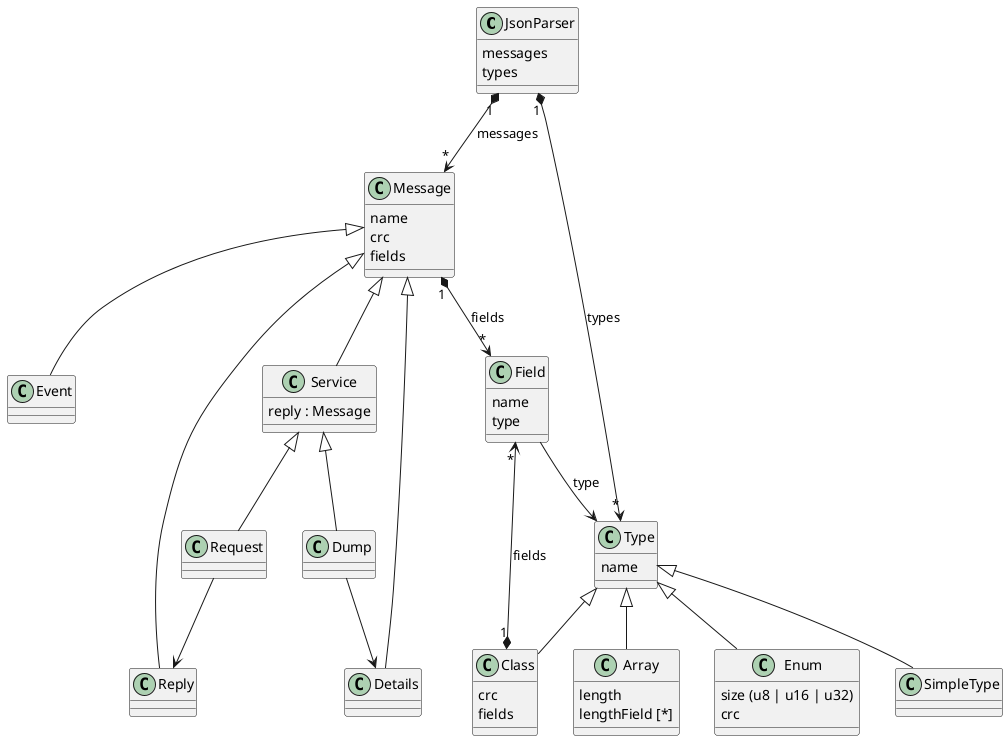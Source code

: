 @startuml
class JsonParser {
  messages
  types
}
JsonParser "1" *--> "*" Message : messages
JsonParser "1" *--> "*" Type : types

class Field {
  name
  type
}
Field --> Type : type

class Type {
  name
}

class SimpleType {
}
Type <|-- SimpleType

class Array {
  length
  lengthField [*]
}
Type <|-- Array


class Class {
  crc
  fields
}
Type <|-- Class
Class "1" *--> "*" Field : fields

class Enum {
  {field} size (u8 | u16 | u32)
  crc
}
Type <|-- Enum

class Message {
  name
  crc
  fields
}
Message "1" *--> "*" Field : fields

class Event {
}
Message <|-- Event

class Service {
  reply : Message
}
Message <|-- Service

class Request {
}
Service <|-- Request
Request --> Reply

class Reply {
}
Message <|-- Reply

class Dump {
}
Service <|-- Dump
Dump --> Details

class Details {
}
Message <|-- Details

@enduml